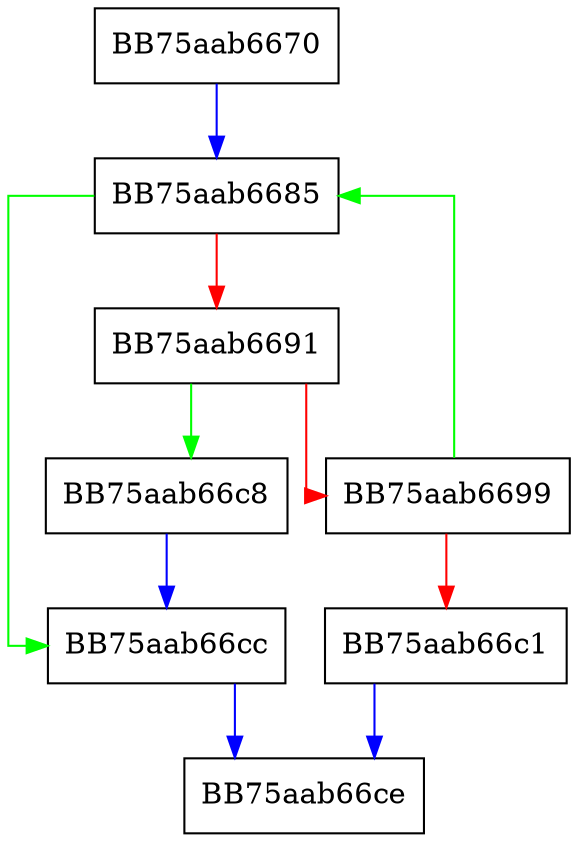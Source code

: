 digraph is_unknown_reported {
  node [shape="box"];
  graph [splines=ortho];
  BB75aab6670 -> BB75aab6685 [color="blue"];
  BB75aab6685 -> BB75aab66cc [color="green"];
  BB75aab6685 -> BB75aab6691 [color="red"];
  BB75aab6691 -> BB75aab66c8 [color="green"];
  BB75aab6691 -> BB75aab6699 [color="red"];
  BB75aab6699 -> BB75aab6685 [color="green"];
  BB75aab6699 -> BB75aab66c1 [color="red"];
  BB75aab66c1 -> BB75aab66ce [color="blue"];
  BB75aab66c8 -> BB75aab66cc [color="blue"];
  BB75aab66cc -> BB75aab66ce [color="blue"];
}